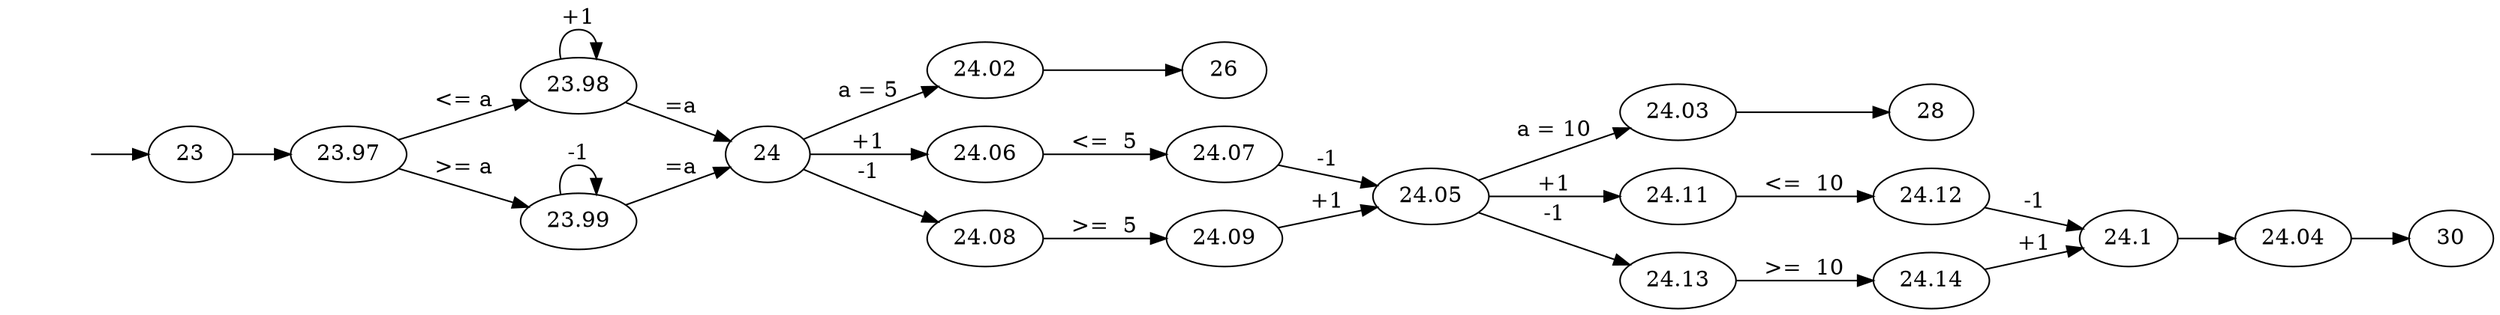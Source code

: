 digraph G {
		rankdir=LR
		Q0[label="23"];
		Q1[label="24"];
		Q2[label="23.97"];
		Q3[label="23.98"];
		Q4[label="23.99"];
		Q5[label="24.02"];
		Q6[label="26"];
		Q7[label="24.03"];
		Q8[label="28"];
		Q9[label="24.04"];
		Q10[label="30"];
		Q11[label="24.05"];
		Q12[label="24.06"];
		Q13[label="24.07"];
		Q14[label="24.08"];
		Q15[label="24.09"];
		Q16[label="24.1"];
		Q17[label="24.11"];
		Q18[label="24.12"];
		Q19[label="24.13"];
		Q20[label="24.14"];
		Qi[style=invis];
		Qi -> Q0 [label=""]
		Q2 -> Q3 [label="<= a"]
		Q3 -> Q3 [label="+1"]
		Q3 -> Q1 [label="=a"]
		Q2 -> Q4 [label=">= a"]
		Q4 -> Q4 [label="-1"]
		Q4 -> Q1 [label="=a"]
		Q0 -> Q2 [label=""]
		Q5 -> Q6 [label=""]
		Q7 -> Q8 [label=""]
		Q9 -> Q10 [label=""]
		Q1 -> Q5 [label="a = 5"]
		Q1 -> Q12 [label="+1"]
		Q12 -> Q13 [label="<=  5"]
		Q13 -> Q11 [label="-1"]
		Q1 -> Q14 [label="-1"]
		Q14 -> Q15 [label=">=  5"]
		Q15 -> Q11 [label="+1"]
		Q11 -> Q7 [label="a = 10"]
		Q11 -> Q17 [label="+1"]
		Q17 -> Q18 [label="<=  10"]
		Q18 -> Q16 [label="-1"]
		Q11 -> Q19 [label="-1"]
		Q19 -> Q20 [label=">=  10"]
		Q20 -> Q16 [label="+1"]
		Q16 -> Q9 [label=""]
		
}